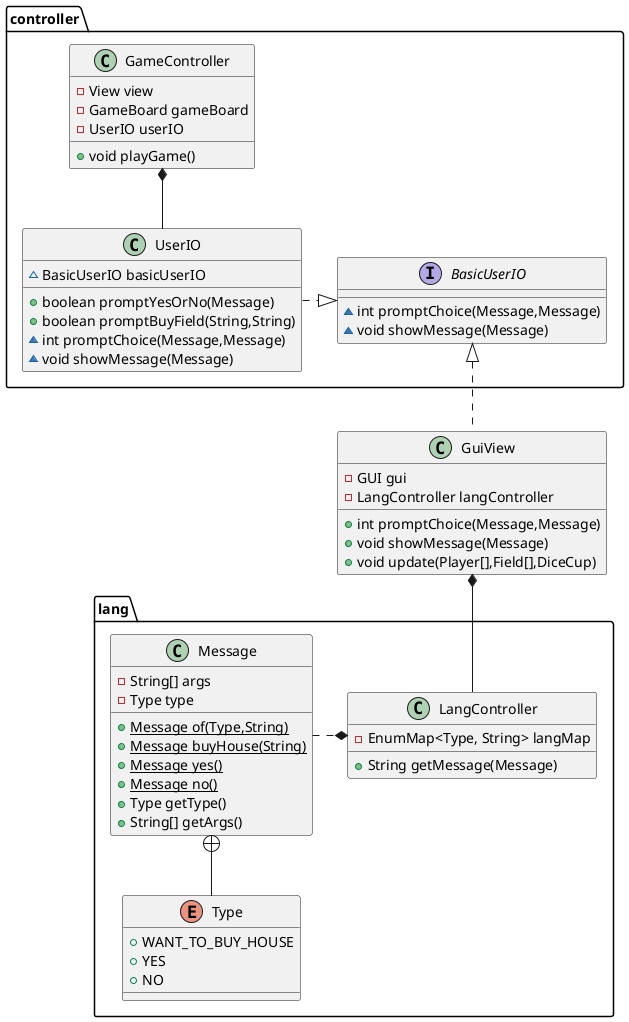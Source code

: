 @startuml
skinparam linetype ortho


class GuiView {
    - GUI gui
    - LangController langController
    + int promptChoice(Message,Message)
    + void showMessage(Message)
    + void update(Player[],Field[],DiceCup)
}



'class Main {
'    + {static} void main(String[])
'}
'interface View {
'    ~ void addPlayersToGui(Player[])
'    ~ void updateDie(DiceCup)
'    ~ void updatePlayerBalances(Player[])
'    ~ void updatePlayerLocations(Player[])
'    ~ void movePlayerVisually(Player,DiceCup)
'    ~ void update(Player[],Field[],DiceCup)
'    ~ void updateHousesAndFields(Field[])
'}


package controller {
    class GameController {
        - View view
        - GameBoard gameBoard
        - UserIO userIO
        + void playGame()
    }
    class UserIO {
        ~ BasicUserIO basicUserIO
        + boolean promptYesOrNo(Message)
        + boolean promptBuyField(String,String)
        ~ int promptChoice(Message,Message)
        ~ void showMessage(Message)
    }
    interface BasicUserIO {
        ~ int promptChoice(Message,Message)
        ~ void showMessage(Message)
    }
}
package lang {
    class LangController {
        - EnumMap<Type, String> langMap
        + String getMessage(Message)
    }
    class Message {
        - String[] args
        - Type type
        + {static} Message of(Type,String)
        + {static} Message buyHouse(String)
        + {static} Message yes()
        + {static} Message no()
        + Type getType()
        + String[] getArgs()
    }
    enum Type {
        +  WANT_TO_BUY_HOUSE
        +  YES
        +  NO
    }
}
'View <|.. GuiView
'BasicUserIO <|.. GuiView
GuiView .up.|> BasicUserIO
GuiView *-- LangController
UserIO .right.|> BasicUserIO
GameController *-- UserIO

LangController *.left. Message

Message +-- Type
@enduml
